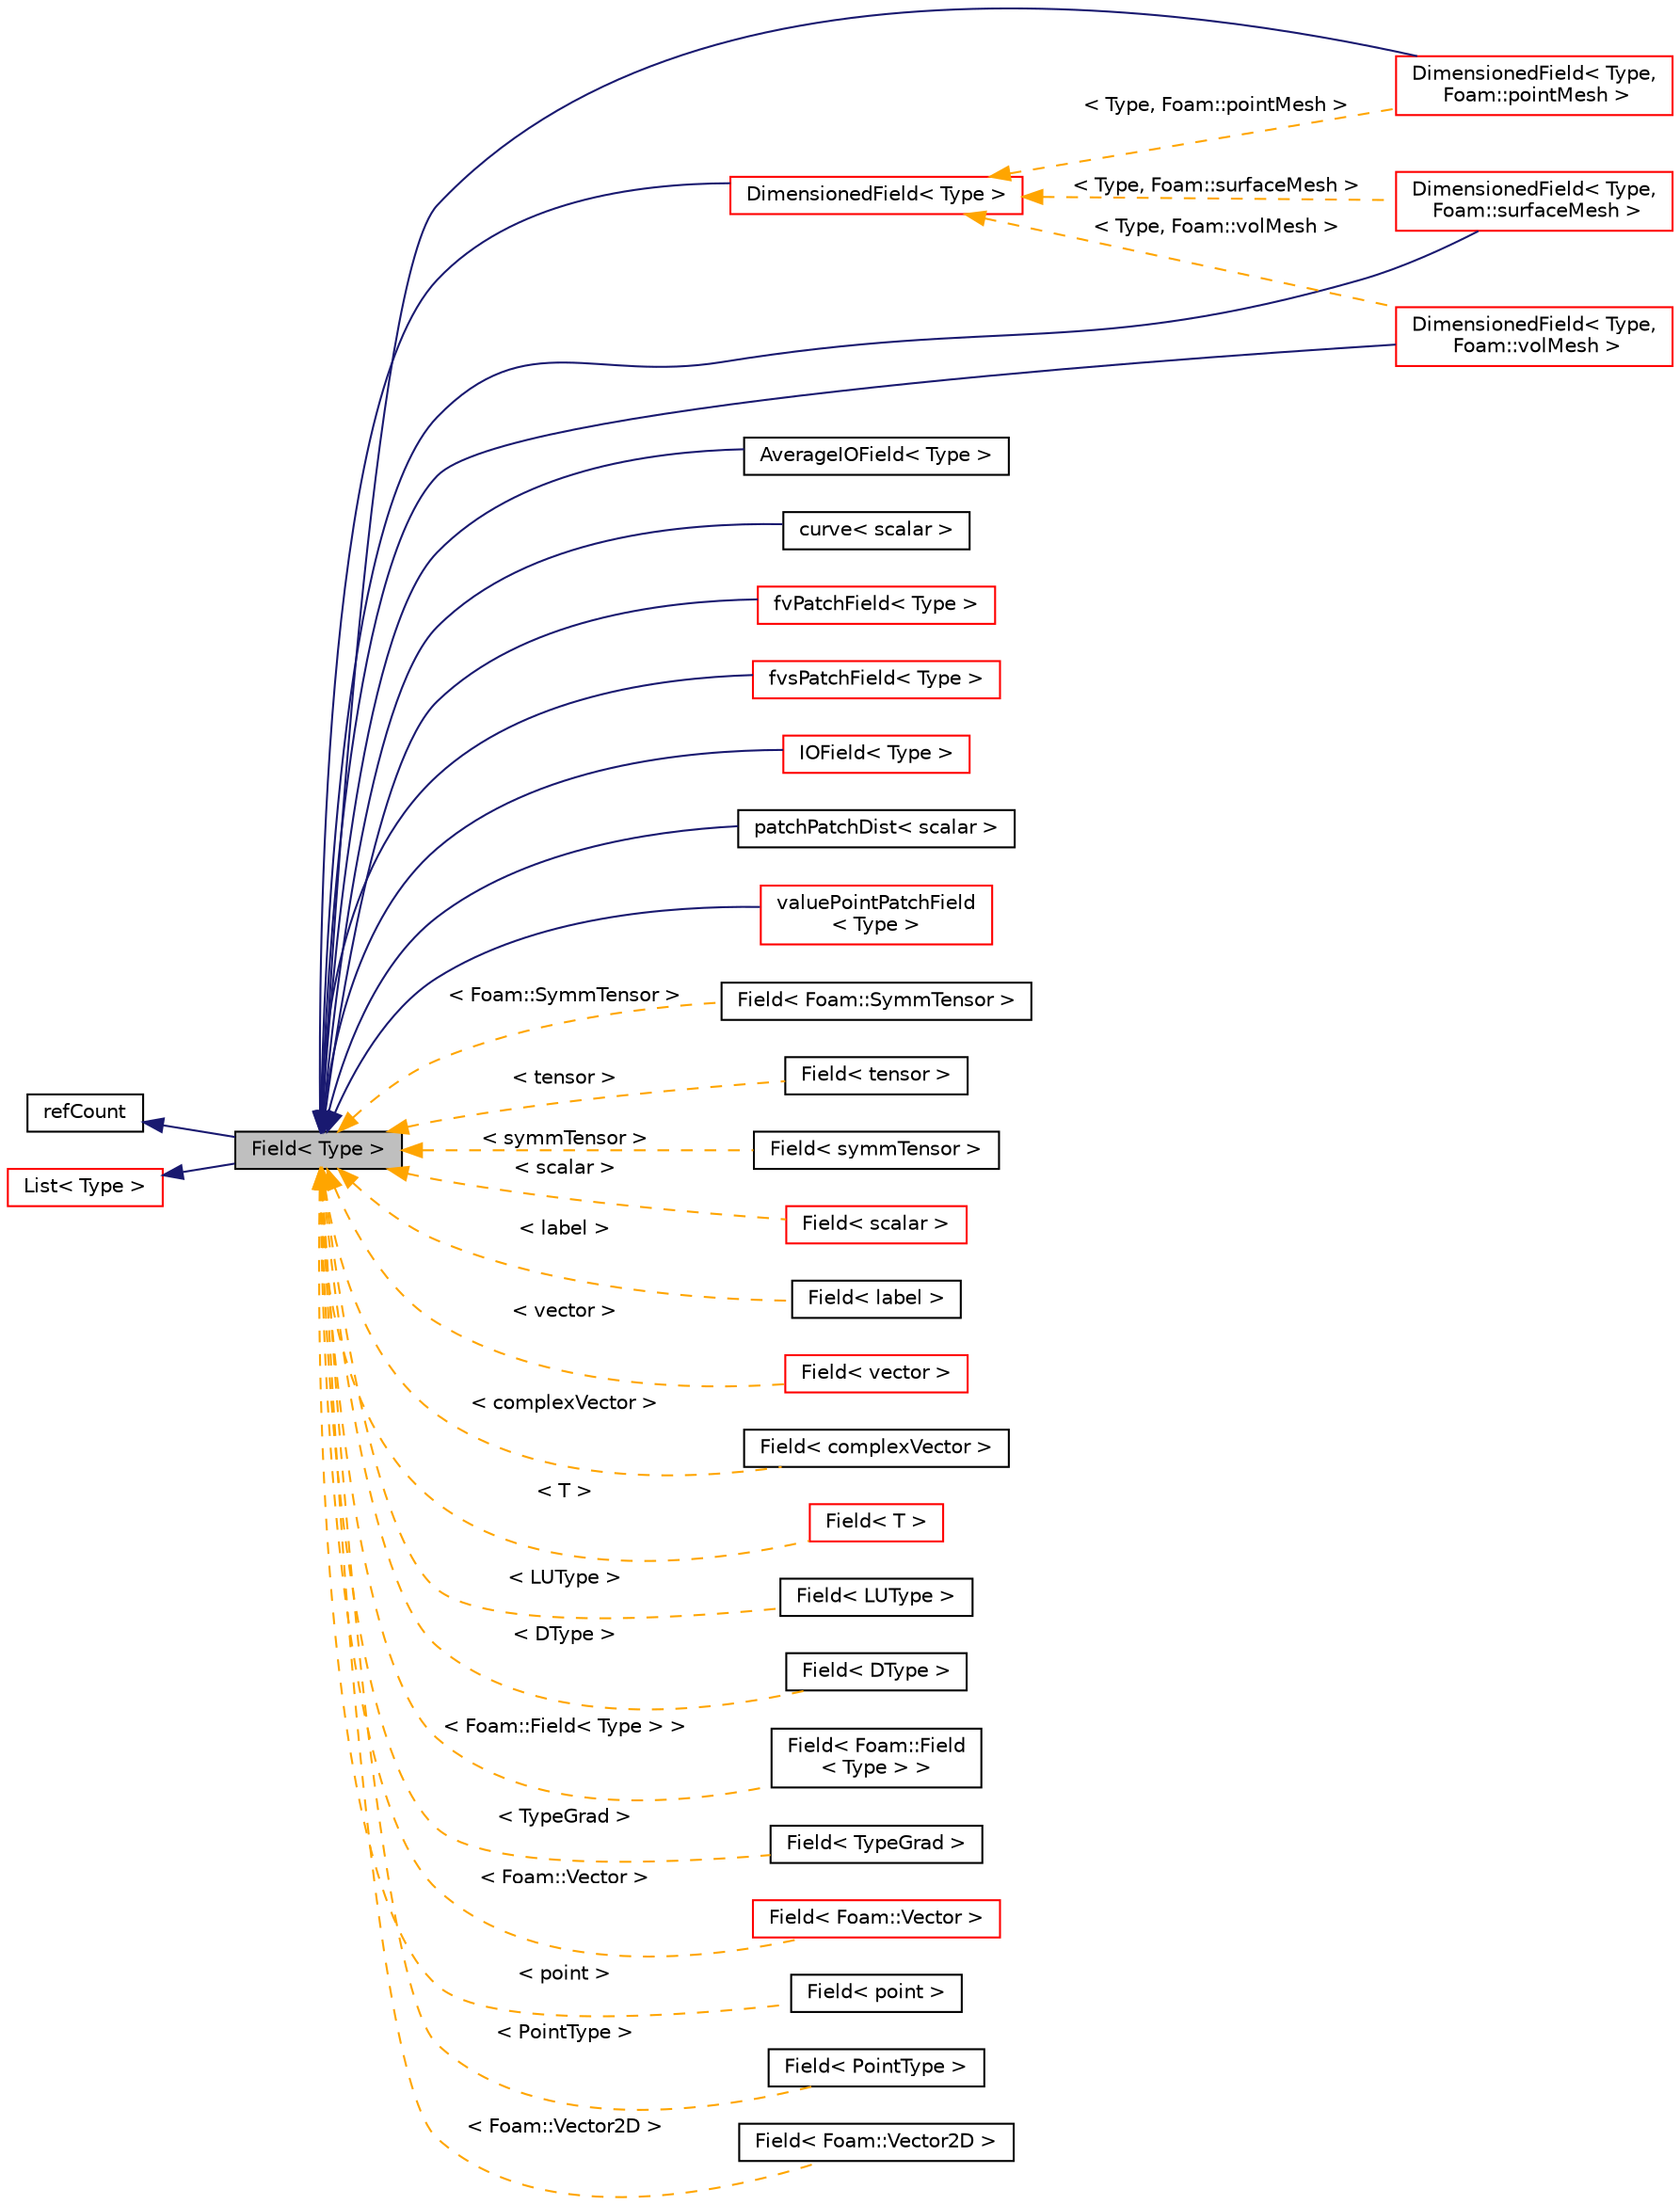 digraph "Field&lt; Type &gt;"
{
  bgcolor="transparent";
  edge [fontname="Helvetica",fontsize="10",labelfontname="Helvetica",labelfontsize="10"];
  node [fontname="Helvetica",fontsize="10",shape=record];
  rankdir="LR";
  Node1 [label="Field\< Type \>",height=0.2,width=0.4,color="black", fillcolor="grey75", style="filled", fontcolor="black"];
  Node2 -> Node1 [dir="back",color="midnightblue",fontsize="10",style="solid",fontname="Helvetica"];
  Node2 [label="refCount",height=0.2,width=0.4,color="black",URL="$a02153.html",tooltip="Reference counter for various OpenFOAM components. "];
  Node3 -> Node1 [dir="back",color="midnightblue",fontsize="10",style="solid",fontname="Helvetica"];
  Node3 [label="List\< Type \>",height=0.2,width=0.4,color="red",URL="$a01391.html"];
  Node1 -> Node4 [dir="back",color="midnightblue",fontsize="10",style="solid",fontname="Helvetica"];
  Node4 [label="DimensionedField\< Type,\l Foam::pointMesh \>",height=0.2,width=0.4,color="red",URL="$a00539.html"];
  Node1 -> Node5 [dir="back",color="midnightblue",fontsize="10",style="solid",fontname="Helvetica"];
  Node5 [label="DimensionedField\< Type,\l Foam::surfaceMesh \>",height=0.2,width=0.4,color="red",URL="$a00539.html"];
  Node1 -> Node6 [dir="back",color="midnightblue",fontsize="10",style="solid",fontname="Helvetica"];
  Node6 [label="DimensionedField\< Type,\l Foam::volMesh \>",height=0.2,width=0.4,color="red",URL="$a00539.html"];
  Node1 -> Node7 [dir="back",color="midnightblue",fontsize="10",style="solid",fontname="Helvetica"];
  Node7 [label="AverageIOField\< Type \>",height=0.2,width=0.4,color="black",URL="$a00086.html",tooltip="A primitive field + average with IO. "];
  Node1 -> Node8 [dir="back",color="midnightblue",fontsize="10",style="solid",fontname="Helvetica"];
  Node8 [label="curve\< scalar \>",height=0.2,width=0.4,color="black",URL="$a00454.html",tooltip="A single curve in a graph. "];
  Node1 -> Node9 [dir="back",color="midnightblue",fontsize="10",style="solid",fontname="Helvetica"];
  Node9 [label="DimensionedField\< Type \>",height=0.2,width=0.4,color="red",URL="$a00539.html",tooltip="Field with dimensions and associated with geometry type GeoMesh which is used to size the field and a..."];
  Node9 -> Node5 [dir="back",color="orange",fontsize="10",style="dashed",label=" \< Type, Foam::surfaceMesh \>" ,fontname="Helvetica"];
  Node9 -> Node6 [dir="back",color="orange",fontsize="10",style="dashed",label=" \< Type, Foam::volMesh \>" ,fontname="Helvetica"];
  Node9 -> Node4 [dir="back",color="orange",fontsize="10",style="dashed",label=" \< Type, Foam::pointMesh \>" ,fontname="Helvetica"];
  Node1 -> Node10 [dir="back",color="midnightblue",fontsize="10",style="solid",fontname="Helvetica"];
  Node10 [label="fvPatchField\< Type \>",height=0.2,width=0.4,color="red",URL="$a00899.html",tooltip="Abstract base class with a fat-interface to all derived classes covering all possible ways in which t..."];
  Node1 -> Node11 [dir="back",color="midnightblue",fontsize="10",style="solid",fontname="Helvetica"];
  Node11 [label="fvsPatchField\< Type \>",height=0.2,width=0.4,color="red",URL="$a00906.html",tooltip="An abstract base class with a fat-interface to all derived classes covering all possible ways in whic..."];
  Node1 -> Node12 [dir="back",color="midnightblue",fontsize="10",style="solid",fontname="Helvetica"];
  Node12 [label="IOField\< Type \>",height=0.2,width=0.4,color="red",URL="$a01192.html",tooltip="A primitive field of type <T> with automated input and output. "];
  Node1 -> Node13 [dir="back",color="midnightblue",fontsize="10",style="solid",fontname="Helvetica"];
  Node13 [label="patchPatchDist\< scalar \>",height=0.2,width=0.4,color="black",URL="$a01847.html",tooltip="Like wallDist but calculates on a patch the distance to nearest neighbouring patches. Uses PatchEdgeFaceWave to do actual calculation. "];
  Node1 -> Node14 [dir="back",color="midnightblue",fontsize="10",style="solid",fontname="Helvetica"];
  Node14 [label="valuePointPatchField\l\< Type \>",height=0.2,width=0.4,color="red",URL="$a02877.html",tooltip="Foam::valuePointPatchField. "];
  Node1 -> Node15 [dir="back",color="orange",fontsize="10",style="dashed",label=" \< Foam::SymmTensor \>" ,fontname="Helvetica"];
  Node15 [label="Field\< Foam::SymmTensor \>",height=0.2,width=0.4,color="black",URL="$a00765.html"];
  Node1 -> Node16 [dir="back",color="orange",fontsize="10",style="dashed",label=" \< tensor \>" ,fontname="Helvetica"];
  Node16 [label="Field\< tensor \>",height=0.2,width=0.4,color="black",URL="$a00765.html"];
  Node1 -> Node17 [dir="back",color="orange",fontsize="10",style="dashed",label=" \< symmTensor \>" ,fontname="Helvetica"];
  Node17 [label="Field\< symmTensor \>",height=0.2,width=0.4,color="black",URL="$a00765.html"];
  Node1 -> Node18 [dir="back",color="orange",fontsize="10",style="dashed",label=" \< scalar \>" ,fontname="Helvetica"];
  Node18 [label="Field\< scalar \>",height=0.2,width=0.4,color="red",URL="$a00765.html"];
  Node1 -> Node19 [dir="back",color="orange",fontsize="10",style="dashed",label=" \< label \>" ,fontname="Helvetica"];
  Node19 [label="Field\< label \>",height=0.2,width=0.4,color="black",URL="$a00765.html"];
  Node1 -> Node20 [dir="back",color="orange",fontsize="10",style="dashed",label=" \< vector \>" ,fontname="Helvetica"];
  Node20 [label="Field\< vector \>",height=0.2,width=0.4,color="red",URL="$a00765.html"];
  Node1 -> Node21 [dir="back",color="orange",fontsize="10",style="dashed",label=" \< complexVector \>" ,fontname="Helvetica"];
  Node21 [label="Field\< complexVector \>",height=0.2,width=0.4,color="black",URL="$a00765.html"];
  Node1 -> Node22 [dir="back",color="orange",fontsize="10",style="dashed",label=" \< T \>" ,fontname="Helvetica"];
  Node22 [label="Field\< T \>",height=0.2,width=0.4,color="red",URL="$a00765.html"];
  Node1 -> Node23 [dir="back",color="orange",fontsize="10",style="dashed",label=" \< LUType \>" ,fontname="Helvetica"];
  Node23 [label="Field\< LUType \>",height=0.2,width=0.4,color="black",URL="$a00765.html"];
  Node1 -> Node24 [dir="back",color="orange",fontsize="10",style="dashed",label=" \< DType \>" ,fontname="Helvetica"];
  Node24 [label="Field\< DType \>",height=0.2,width=0.4,color="black",URL="$a00765.html"];
  Node1 -> Node25 [dir="back",color="orange",fontsize="10",style="dashed",label=" \< Foam::Field\< Type \> \>" ,fontname="Helvetica"];
  Node25 [label="Field\< Foam::Field\l\< Type \> \>",height=0.2,width=0.4,color="black",URL="$a00765.html"];
  Node1 -> Node26 [dir="back",color="orange",fontsize="10",style="dashed",label=" \< TypeGrad \>" ,fontname="Helvetica"];
  Node26 [label="Field\< TypeGrad \>",height=0.2,width=0.4,color="black",URL="$a00765.html"];
  Node1 -> Node27 [dir="back",color="orange",fontsize="10",style="dashed",label=" \< Foam::Vector \>" ,fontname="Helvetica"];
  Node27 [label="Field\< Foam::Vector \>",height=0.2,width=0.4,color="red",URL="$a00765.html"];
  Node1 -> Node28 [dir="back",color="orange",fontsize="10",style="dashed",label=" \< point \>" ,fontname="Helvetica"];
  Node28 [label="Field\< point \>",height=0.2,width=0.4,color="black",URL="$a00765.html"];
  Node1 -> Node29 [dir="back",color="orange",fontsize="10",style="dashed",label=" \< PointType \>" ,fontname="Helvetica"];
  Node29 [label="Field\< PointType \>",height=0.2,width=0.4,color="black",URL="$a00765.html"];
  Node1 -> Node30 [dir="back",color="orange",fontsize="10",style="dashed",label=" \< Foam::Vector2D \>" ,fontname="Helvetica"];
  Node30 [label="Field\< Foam::Vector2D \>",height=0.2,width=0.4,color="black",URL="$a00765.html"];
}
